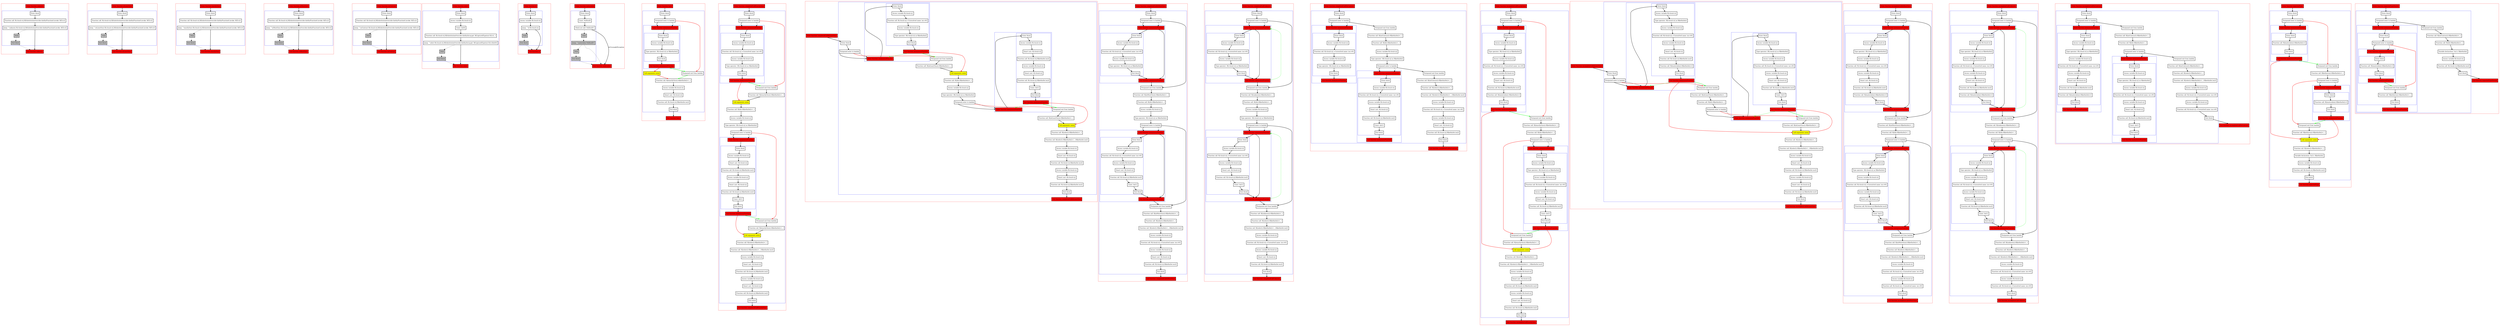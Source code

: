 digraph flowFromInplaceLambda_kt {
    graph [nodesep=3]
    node [shape=box penwidth=2]
    edge [penwidth=2]

    subgraph cluster_0 {
        color=red
        0 [label="Enter function unknown" style="filled" fillcolor=red];
        subgraph cluster_1 {
            color=blue
            1 [label="Enter block"];
            2 [label="Function call: R|<local>/x|.R|SubstitutionOverride<kotlin/Function0.invoke: R|T|>|()"];
            3 [label="Jump: ^unknown R|<local>/x|.R|SubstitutionOverride<kotlin/Function0.invoke: R|T|>|()"];
            4 [label="Stub" style="filled" fillcolor=gray];
            5 [label="Exit block" style="filled" fillcolor=gray];
        }
        6 [label="Exit function unknown" style="filled" fillcolor=red];
    }
    0 -> {1};
    1 -> {2};
    2 -> {3};
    3 -> {6};
    3 -> {4} [style=dotted];
    4 -> {5} [style=dotted];
    5 -> {6} [style=dotted];

    subgraph cluster_2 {
        color=red
        7 [label="Enter function atLeastOnce" style="filled" fillcolor=red];
        subgraph cluster_3 {
            color=blue
            8 [label="Enter block"];
            9 [label="Function call: R|<local>/x|.R|SubstitutionOverride<kotlin/Function0.invoke: R|T|>|()"];
            10 [label="Jump: ^atLeastOnce R|<local>/x|.R|SubstitutionOverride<kotlin/Function0.invoke: R|T|>|()"];
            11 [label="Stub" style="filled" fillcolor=gray];
            12 [label="Exit block" style="filled" fillcolor=gray];
        }
        13 [label="Exit function atLeastOnce" style="filled" fillcolor=red];
    }
    7 -> {8};
    8 -> {9};
    9 -> {10};
    10 -> {13};
    10 -> {11} [style=dotted];
    11 -> {12} [style=dotted];
    12 -> {13} [style=dotted];

    subgraph cluster_4 {
        color=red
        14 [label="Enter function exactlyOnce" style="filled" fillcolor=red];
        subgraph cluster_5 {
            color=blue
            15 [label="Enter block"];
            16 [label="Function call: R|<local>/x|.R|SubstitutionOverride<kotlin/Function0.invoke: R|T|>|()"];
            17 [label="Jump: ^exactlyOnce R|<local>/x|.R|SubstitutionOverride<kotlin/Function0.invoke: R|T|>|()"];
            18 [label="Stub" style="filled" fillcolor=gray];
            19 [label="Exit block" style="filled" fillcolor=gray];
        }
        20 [label="Exit function exactlyOnce" style="filled" fillcolor=red];
    }
    14 -> {15};
    15 -> {16};
    16 -> {17};
    17 -> {20};
    17 -> {18} [style=dotted];
    18 -> {19} [style=dotted];
    19 -> {20} [style=dotted];

    subgraph cluster_6 {
        color=red
        21 [label="Enter function atMostOnce" style="filled" fillcolor=red];
        subgraph cluster_7 {
            color=blue
            22 [label="Enter block"];
            23 [label="Function call: R|<local>/x|.R|SubstitutionOverride<kotlin/Function0.invoke: R|T|>|()"];
            24 [label="Jump: ^atMostOnce R|<local>/x|.R|SubstitutionOverride<kotlin/Function0.invoke: R|T|>|()"];
            25 [label="Stub" style="filled" fillcolor=gray];
            26 [label="Exit block" style="filled" fillcolor=gray];
        }
        27 [label="Exit function atMostOnce" style="filled" fillcolor=red];
    }
    21 -> {22};
    22 -> {23};
    23 -> {24};
    24 -> {27};
    24 -> {25} [style=dotted];
    25 -> {26} [style=dotted];
    26 -> {27} [style=dotted];

    subgraph cluster_8 {
        color=red
        28 [label="Enter function noContract" style="filled" fillcolor=red];
        subgraph cluster_9 {
            color=blue
            29 [label="Enter block"];
            30 [label="Function call: R|<local>/x|.R|SubstitutionOverride<kotlin/Function0.invoke: R|T|>|()"];
            31 [label="Jump: ^noContract R|<local>/x|.R|SubstitutionOverride<kotlin/Function0.invoke: R|T|>|()"];
            32 [label="Stub" style="filled" fillcolor=gray];
            33 [label="Exit block" style="filled" fillcolor=gray];
        }
        34 [label="Exit function noContract" style="filled" fillcolor=red];
    }
    28 -> {29};
    29 -> {30};
    30 -> {31};
    31 -> {34};
    31 -> {32} [style=dotted];
    32 -> {33} [style=dotted];
    33 -> {34} [style=dotted];

    subgraph cluster_10 {
        color=red
        35 [label="Enter function select" style="filled" fillcolor=red];
        subgraph cluster_11 {
            color=blue
            36 [label="Enter block"];
            37 [label="Access variable R|<local>/x|"];
            38 [label="Const: Int(0)"];
            39 [label="Function call: R|<local>/x|.R|SubstitutionOverride<kotlin/Array.get: R|CapturedType(out K)|>|(...)"];
            40 [label="Jump: ^select R|<local>/x|.R|SubstitutionOverride<kotlin/Array.get: R|CapturedType(out K)|>|(Int(0))"];
            41 [label="Stub" style="filled" fillcolor=gray];
            42 [label="Exit block" style="filled" fillcolor=gray];
        }
        43 [label="Exit function select" style="filled" fillcolor=red];
    }
    35 -> {36};
    36 -> {37};
    37 -> {38};
    38 -> {39};
    39 -> {40};
    40 -> {43};
    40 -> {41} [style=dotted];
    41 -> {42} [style=dotted];
    42 -> {43} [style=dotted];

    subgraph cluster_12 {
        color=red
        44 [label="Enter function id" style="filled" fillcolor=red];
        subgraph cluster_13 {
            color=blue
            45 [label="Enter block"];
            46 [label="Access variable R|<local>/x|"];
            47 [label="Jump: ^id R|<local>/x|"];
            48 [label="Stub" style="filled" fillcolor=gray];
            49 [label="Exit block" style="filled" fillcolor=gray];
        }
        50 [label="Exit function id" style="filled" fillcolor=red];
    }
    44 -> {45};
    45 -> {46};
    46 -> {47};
    47 -> {50};
    47 -> {48} [style=dotted];
    48 -> {49} [style=dotted];
    49 -> {50} [style=dotted];

    subgraph cluster_14 {
        color=red
        51 [label="Enter function materialize" style="filled" fillcolor=red];
        subgraph cluster_15 {
            color=blue
            52 [label="Enter block"];
            53 [label="Const: Null(null)"];
            54 [label="Check not null: Null(null)!!"];
            55 [label="Stub" style="filled" fillcolor=gray];
            56 [label="Jump: ^materialize Null(null)!!" style="filled" fillcolor=gray];
            57 [label="Stub" style="filled" fillcolor=gray];
            58 [label="Exit block" style="filled" fillcolor=gray];
        }
        59 [label="Exit function materialize" style="filled" fillcolor=red];
    }
    51 -> {52};
    52 -> {53};
    53 -> {54};
    54 -> {59}    [label=onUncaughtException];
    54 -> {55} [style=dotted];
    55 -> {56} [style=dotted];
    56 -> {59 57} [style=dotted];
    57 -> {58} [style=dotted];
    58 -> {59} [style=dotted];

    subgraph cluster_16 {
        color=red
        60 [label="Enter function basic" style="filled" fillcolor=red];
        subgraph cluster_17 {
            color=blue
            61 [label="Enter block"];
            62 [label="Postponed enter to lambda"];
            subgraph cluster_18 {
                color=blue
                71 [label="Enter function anonymousFunction" style="filled" fillcolor=red];
                subgraph cluster_19 {
                    color=blue
                    72 [label="Enter block"];
                    73 [label="Access variable R|<local>/x|"];
                    74 [label="Type operator: (R|<local>/x| as R|kotlin/Int|)"];
                    75 [label="Exit block"];
                }
                76 [label="Exit function anonymousFunction" style="filled" fillcolor=red];
            }
            63 [label="Call arguments union" style="filled" fillcolor=yellow];
            64 [label="Postponed exit from lambda"];
            65 [label="Function call: R|/exactlyOnce|<R|kotlin/Int|>(...)"];
            66 [label="Access variable R|<local>/x|"];
            67 [label="Smart cast: R|<local>/x|"];
            68 [label="Function call: R|<local>/x|.R|kotlin/Int.inc|()"];
            69 [label="Exit block"];
        }
        70 [label="Exit function basic" style="filled" fillcolor=red];
    }
    60 -> {61};
    61 -> {62};
    62 -> {71};
    62 -> {64} [color=red];
    62 -> {71} [style=dashed];
    63 -> {65} [color=red];
    64 -> {65} [color=green];
    65 -> {66};
    66 -> {67};
    67 -> {68};
    68 -> {69};
    69 -> {70};
    71 -> {72};
    72 -> {73};
    73 -> {74};
    74 -> {75};
    75 -> {76};
    76 -> {63} [color=red];
    76 -> {64} [color=green];

    subgraph cluster_20 {
        color=red
        77 [label="Enter function completedCallExactlyOnce" style="filled" fillcolor=red];
        subgraph cluster_21 {
            color=blue
            78 [label="Enter block"];
            79 [label="Postponed enter to lambda"];
            subgraph cluster_22 {
                color=blue
                100 [label="Enter function anonymousFunction" style="filled" fillcolor=red];
                subgraph cluster_23 {
                    color=blue
                    101 [label="Enter block"];
                    102 [label="Access variable R|<local>/y|"];
                    103 [label="Function call: R|<local>/y|.<Unresolved name: inc>#()"];
                    104 [label="Access variable R|<local>/x|"];
                    105 [label="Type operator: (R|<local>/x| as R|kotlin/Int|)"];
                    106 [label="Exit block"];
                }
                107 [label="Exit function anonymousFunction" style="filled" fillcolor=red];
            }
            80 [label="Postponed exit from lambda"];
            81 [label="Function call: R|/exactlyOnce|<R|kotlin/Int|>(...)"];
            82 [label="Call arguments union" style="filled" fillcolor=yellow];
            83 [label="Function call: R|/id|<R|kotlin/Int|>(...)"];
            84 [label="Access variable R|<local>/y|"];
            85 [label="Type operator: (R|<local>/y| as R|kotlin/Int|)"];
            86 [label="Postponed enter to lambda"];
            subgraph cluster_24 {
                color=blue
                108 [label="Enter function anonymousFunction" style="filled" fillcolor=red];
                subgraph cluster_25 {
                    color=blue
                    109 [label="Enter block"];
                    110 [label="Access variable R|<local>/x|"];
                    111 [label="Smart cast: R|<local>/x|"];
                    112 [label="Function call: R|<local>/x|.R|kotlin/Int.inc|()"];
                    113 [label="Access variable R|<local>/y|"];
                    114 [label="Smart cast: R|<local>/y|"];
                    115 [label="Function call: R|<local>/y|.R|kotlin/Int.inc|()"];
                    116 [label="Const: Int(1)"];
                    117 [label="Exit block"];
                }
                118 [label="Exit function anonymousFunction" style="filled" fillcolor=red];
            }
            87 [label="Postponed exit from lambda"];
            88 [label="Function call: R|/exactlyOnce|<R|kotlin/Int|>(...)"];
            89 [label="Call arguments union" style="filled" fillcolor=yellow];
            90 [label="Function call: R|/select|<R|kotlin/Int|>(...)"];
            91 [label="Function call: R|/select|<R|kotlin/Int|>(...).R|kotlin/Int.inc|()"];
            92 [label="Access variable R|<local>/x|"];
            93 [label="Smart cast: R|<local>/x|"];
            94 [label="Function call: R|<local>/x|.R|kotlin/Int.inc|()"];
            95 [label="Access variable R|<local>/y|"];
            96 [label="Smart cast: R|<local>/y|"];
            97 [label="Function call: R|<local>/y|.R|kotlin/Int.inc|()"];
            98 [label="Exit block"];
        }
        99 [label="Exit function completedCallExactlyOnce" style="filled" fillcolor=red];
    }
    77 -> {78};
    78 -> {79};
    79 -> {100};
    79 -> {80} [color=red];
    79 -> {100} [style=dashed];
    80 -> {81};
    81 -> {82};
    82 -> {83};
    83 -> {84};
    84 -> {85};
    85 -> {86};
    86 -> {108};
    86 -> {87} [color=red];
    86 -> {108} [style=dashed];
    87 -> {88};
    88 -> {89};
    89 -> {90};
    90 -> {91};
    91 -> {92};
    92 -> {93};
    93 -> {94};
    94 -> {95};
    95 -> {96};
    96 -> {97};
    97 -> {98};
    98 -> {99};
    100 -> {101};
    101 -> {102};
    102 -> {103};
    103 -> {104};
    104 -> {105};
    105 -> {106};
    106 -> {107};
    107 -> {82} [color=red];
    107 -> {80} [color=green];
    108 -> {109};
    109 -> {110};
    110 -> {111};
    111 -> {112};
    112 -> {113};
    113 -> {114};
    114 -> {115};
    115 -> {116};
    116 -> {117};
    117 -> {118};
    118 -> {89} [color=red];
    118 -> {87} [color=green];

    subgraph cluster_26 {
        color=red
        119 [label="Enter function completedCallAtLeastOnce" style="filled" fillcolor=red];
        subgraph cluster_27 {
            color=blue
            120 [label="Enter block"];
            121 [label="Postponed enter to lambda"];
            subgraph cluster_28 {
                color=blue
                142 [label="Enter function anonymousFunction" style="filled" fillcolor=red];
                subgraph cluster_29 {
                    color=blue
                    143 [label="Enter block"];
                    144 [label="Access variable R|<local>/y|"];
                    145 [label="Function call: R|<local>/y|.<Unresolved name: inc>#()"];
                    146 [label="Access variable R|<local>/x|"];
                    147 [label="Type operator: (R|<local>/x| as R|kotlin/Int|)"];
                    148 [label="Exit block"];
                }
                149 [label="Exit function anonymousFunction" style="filled" fillcolor=red];
            }
            122 [label="Postponed exit from lambda"];
            123 [label="Function call: R|/atLeastOnce|<R|kotlin/Int|>(...)"];
            124 [label="Call arguments union" style="filled" fillcolor=yellow];
            125 [label="Function call: R|/id|<R|kotlin/Int|>(...)"];
            126 [label="Access variable R|<local>/y|"];
            127 [label="Type operator: (R|<local>/y| as R|kotlin/Int|)"];
            128 [label="Postponed enter to lambda"];
            subgraph cluster_30 {
                color=blue
                150 [label="Enter function anonymousFunction" style="filled" fillcolor=red];
                subgraph cluster_31 {
                    color=blue
                    151 [label="Enter block"];
                    152 [label="Access variable R|<local>/x|"];
                    153 [label="Smart cast: R|<local>/x|"];
                    154 [label="Function call: R|<local>/x|.R|kotlin/Int.inc|()"];
                    155 [label="Access variable R|<local>/y|"];
                    156 [label="Smart cast: R|<local>/y|"];
                    157 [label="Function call: R|<local>/y|.R|kotlin/Int.inc|()"];
                    158 [label="Const: Int(1)"];
                    159 [label="Exit block"];
                }
                160 [label="Exit function anonymousFunction" style="filled" fillcolor=red];
            }
            129 [label="Postponed exit from lambda"];
            130 [label="Function call: R|/atLeastOnce|<R|kotlin/Int|>(...)"];
            131 [label="Call arguments union" style="filled" fillcolor=yellow];
            132 [label="Function call: R|/select|<R|kotlin/Int|>(...)"];
            133 [label="Function call: R|/select|<R|kotlin/Int|>(...).R|kotlin/Int.inc|()"];
            134 [label="Access variable R|<local>/x|"];
            135 [label="Smart cast: R|<local>/x|"];
            136 [label="Function call: R|<local>/x|.R|kotlin/Int.inc|()"];
            137 [label="Access variable R|<local>/y|"];
            138 [label="Smart cast: R|<local>/y|"];
            139 [label="Function call: R|<local>/y|.R|kotlin/Int.inc|()"];
            140 [label="Exit block"];
        }
        141 [label="Exit function completedCallAtLeastOnce" style="filled" fillcolor=red];
    }
    119 -> {120};
    120 -> {121};
    121 -> {142};
    121 -> {122} [color=red];
    121 -> {142} [style=dashed];
    122 -> {123};
    123 -> {124};
    124 -> {125};
    125 -> {126};
    126 -> {127};
    127 -> {128};
    128 -> {150};
    128 -> {129} [color=red];
    128 -> {150} [style=dashed];
    129 -> {130};
    130 -> {131};
    131 -> {132};
    132 -> {133};
    133 -> {134};
    134 -> {135};
    135 -> {136};
    136 -> {137};
    137 -> {138};
    138 -> {139};
    139 -> {140};
    140 -> {141};
    142 -> {143};
    143 -> {144};
    144 -> {145};
    145 -> {146};
    146 -> {147};
    147 -> {148};
    148 -> {149};
    149 -> {124} [color=red];
    149 -> {122} [color=green];
    149 -> {142} [color=green style=dashed];
    150 -> {151};
    151 -> {152};
    152 -> {153};
    153 -> {154};
    154 -> {155};
    155 -> {156};
    156 -> {157};
    157 -> {158};
    158 -> {159};
    159 -> {160};
    160 -> {131} [color=red];
    160 -> {129} [color=green];
    160 -> {150} [color=green style=dashed];

    subgraph cluster_32 {
        color=red
        161 [label="Enter function completedCallAtMostOnce" style="filled" fillcolor=red];
        subgraph cluster_33 {
            color=blue
            162 [label="Enter block"];
            163 [label="Postponed enter to lambda"];
            subgraph cluster_34 {
                color=blue
                181 [label="Enter function anonymousFunction" style="filled" fillcolor=red];
                subgraph cluster_35 {
                    color=blue
                    182 [label="Enter block"];
                    183 [label="Access variable R|<local>/y|"];
                    184 [label="Function call: R|<local>/y|.<Unresolved name: inc>#()"];
                    185 [label="Access variable R|<local>/x|"];
                    186 [label="Type operator: (R|<local>/x| as R|kotlin/Int|)"];
                    187 [label="Exit block"];
                }
                188 [label="Exit function anonymousFunction" style="filled" fillcolor=red];
            }
            164 [label="Postponed exit from lambda"];
            165 [label="Function call: R|/atMostOnce|<R|kotlin/Int|>(...)"];
            166 [label="Function call: R|/id|<R|kotlin/Int|>(...)"];
            167 [label="Access variable R|<local>/y|"];
            168 [label="Type operator: (R|<local>/y| as R|kotlin/Int|)"];
            169 [label="Postponed enter to lambda"];
            subgraph cluster_36 {
                color=blue
                189 [label="Enter function anonymousFunction" style="filled" fillcolor=red];
                subgraph cluster_37 {
                    color=blue
                    190 [label="Enter block"];
                    191 [label="Access variable R|<local>/x|"];
                    192 [label="Function call: R|<local>/x|.<Unresolved name: inc>#()"];
                    193 [label="Access variable R|<local>/y|"];
                    194 [label="Smart cast: R|<local>/y|"];
                    195 [label="Function call: R|<local>/y|.R|kotlin/Int.inc|()"];
                    196 [label="Const: Int(1)"];
                    197 [label="Exit block"];
                }
                198 [label="Exit function anonymousFunction" style="filled" fillcolor=red];
            }
            170 [label="Postponed exit from lambda"];
            171 [label="Function call: R|/atMostOnce|<R|kotlin/Int|>(...)"];
            172 [label="Function call: R|/select|<R|kotlin/Int|>(...)"];
            173 [label="Function call: R|/select|<R|kotlin/Int|>(...).R|kotlin/Int.inc|()"];
            174 [label="Access variable R|<local>/x|"];
            175 [label="Function call: R|<local>/x|.<Unresolved name: inc>#()"];
            176 [label="Access variable R|<local>/y|"];
            177 [label="Smart cast: R|<local>/y|"];
            178 [label="Function call: R|<local>/y|.R|kotlin/Int.inc|()"];
            179 [label="Exit block"];
        }
        180 [label="Exit function completedCallAtMostOnce" style="filled" fillcolor=red];
    }
    161 -> {162};
    162 -> {163};
    163 -> {164 181};
    163 -> {181} [style=dashed];
    164 -> {165};
    165 -> {166};
    166 -> {167};
    167 -> {168};
    168 -> {169};
    169 -> {170 189};
    169 -> {189} [style=dashed];
    170 -> {171};
    171 -> {172};
    172 -> {173};
    173 -> {174};
    174 -> {175};
    175 -> {176};
    176 -> {177};
    177 -> {178};
    178 -> {179};
    179 -> {180};
    181 -> {188 182};
    182 -> {183};
    183 -> {184};
    184 -> {185};
    185 -> {186};
    186 -> {187};
    187 -> {188};
    188 -> {164};
    189 -> {198 190};
    190 -> {191};
    191 -> {192};
    192 -> {193};
    193 -> {194};
    194 -> {195};
    195 -> {196};
    196 -> {197};
    197 -> {198};
    198 -> {170};

    subgraph cluster_38 {
        color=red
        199 [label="Enter function completedCallUnknown" style="filled" fillcolor=red];
        subgraph cluster_39 {
            color=blue
            200 [label="Enter block"];
            201 [label="Postponed enter to lambda"];
            subgraph cluster_40 {
                color=blue
                219 [label="Enter function anonymousFunction" style="filled" fillcolor=red];
                subgraph cluster_41 {
                    color=blue
                    220 [label="Enter block"];
                    221 [label="Access variable R|<local>/y|"];
                    222 [label="Function call: R|<local>/y|.<Unresolved name: inc>#()"];
                    223 [label="Access variable R|<local>/x|"];
                    224 [label="Type operator: (R|<local>/x| as R|kotlin/Int|)"];
                    225 [label="Exit block"];
                }
                226 [label="Exit function anonymousFunction" style="filled" fillcolor=red];
            }
            202 [label="Postponed exit from lambda"];
            203 [label="Function call: R|/unknown|<R|kotlin/Int|>(...)"];
            204 [label="Function call: R|/id|<R|kotlin/Int|>(...)"];
            205 [label="Access variable R|<local>/y|"];
            206 [label="Type operator: (R|<local>/y| as R|kotlin/Int|)"];
            207 [label="Postponed enter to lambda"];
            subgraph cluster_42 {
                color=blue
                227 [label="Enter function anonymousFunction" style="filled" fillcolor=red];
                subgraph cluster_43 {
                    color=blue
                    228 [label="Enter block"];
                    229 [label="Access variable R|<local>/x|"];
                    230 [label="Function call: R|<local>/x|.<Unresolved name: inc>#()"];
                    231 [label="Access variable R|<local>/y|"];
                    232 [label="Smart cast: R|<local>/y|"];
                    233 [label="Function call: R|<local>/y|.R|kotlin/Int.inc|()"];
                    234 [label="Const: Int(1)"];
                    235 [label="Exit block"];
                }
                236 [label="Exit function anonymousFunction" style="filled" fillcolor=red];
            }
            208 [label="Postponed exit from lambda"];
            209 [label="Function call: R|/unknown|<R|kotlin/Int|>(...)"];
            210 [label="Function call: R|/select|<R|kotlin/Int|>(...)"];
            211 [label="Function call: R|/select|<R|kotlin/Int|>(...).R|kotlin/Int.inc|()"];
            212 [label="Access variable R|<local>/x|"];
            213 [label="Function call: R|<local>/x|.<Unresolved name: inc>#()"];
            214 [label="Access variable R|<local>/y|"];
            215 [label="Smart cast: R|<local>/y|"];
            216 [label="Function call: R|<local>/y|.R|kotlin/Int.inc|()"];
            217 [label="Exit block"];
        }
        218 [label="Exit function completedCallUnknown" style="filled" fillcolor=red];
    }
    199 -> {200};
    200 -> {201};
    201 -> {202 219};
    201 -> {219} [style=dashed];
    202 -> {203};
    203 -> {204};
    204 -> {205};
    205 -> {206};
    206 -> {207};
    207 -> {208 227};
    207 -> {227} [style=dashed];
    208 -> {209};
    209 -> {210};
    210 -> {211};
    211 -> {212};
    212 -> {213};
    213 -> {214};
    214 -> {215};
    215 -> {216};
    216 -> {217};
    217 -> {218};
    219 -> {226 220};
    220 -> {221};
    221 -> {222};
    222 -> {223};
    223 -> {224};
    224 -> {225};
    225 -> {226};
    226 -> {202};
    226 -> {219} [color=green style=dashed];
    227 -> {236 228};
    228 -> {229};
    229 -> {230};
    230 -> {231};
    231 -> {232};
    232 -> {233};
    233 -> {234};
    234 -> {235};
    235 -> {236};
    236 -> {208};
    236 -> {227} [color=green style=dashed];

    subgraph cluster_44 {
        color=red
        237 [label="Enter function completedCallNoContract" style="filled" fillcolor=red];
        subgraph cluster_45 {
            color=blue
            238 [label="Enter block"];
            239 [label="Postponed enter to lambda"];
            subgraph cluster_46 {
                color=blue
                257 [label="Enter function anonymousFunction" style="filled" fillcolor=red];
                subgraph cluster_47 {
                    color=blue
                    258 [label="Enter block"];
                    259 [label="Access variable R|<local>/y|"];
                    260 [label="Function call: R|<local>/y|.<Unresolved name: inc>#()"];
                    261 [label="Access variable R|<local>/x|"];
                    262 [label="Type operator: (R|<local>/x| as R|kotlin/Int|)"];
                    263 [label="Exit block"];
                }
                264 [label="Exit function anonymousFunction" style="filled" fillcolor=red];
            }
            240 [label="Postponed exit from lambda"];
            241 [label="Function call: R|/noContract|<R|kotlin/Int|>(...)"];
            242 [label="Function call: R|/id|<R|kotlin/Int|>(...)"];
            243 [label="Access variable R|<local>/y|"];
            244 [label="Type operator: (R|<local>/y| as R|kotlin/Int|)"];
            245 [label="Postponed enter to lambda"];
            subgraph cluster_48 {
                color=blue
                265 [label="Enter function anonymousFunction" style="filled" fillcolor=red];
                subgraph cluster_49 {
                    color=blue
                    266 [label="Enter block"];
                    267 [label="Access variable R|<local>/x|"];
                    268 [label="Function call: R|<local>/x|.<Unresolved name: inc>#()"];
                    269 [label="Access variable R|<local>/y|"];
                    270 [label="Smart cast: R|<local>/y|"];
                    271 [label="Function call: R|<local>/y|.R|kotlin/Int.inc|()"];
                    272 [label="Const: Int(1)"];
                    273 [label="Exit block"];
                }
                274 [label="Exit function anonymousFunction" style="filled" fillcolor=red];
            }
            246 [label="Postponed exit from lambda"];
            247 [label="Function call: R|/noContract|<R|kotlin/Int|>(...)"];
            248 [label="Function call: R|/select|<R|kotlin/Int|>(...)"];
            249 [label="Function call: R|/select|<R|kotlin/Int|>(...).R|kotlin/Int.inc|()"];
            250 [label="Access variable R|<local>/x|"];
            251 [label="Function call: R|<local>/x|.<Unresolved name: inc>#()"];
            252 [label="Access variable R|<local>/y|"];
            253 [label="Smart cast: R|<local>/y|"];
            254 [label="Function call: R|<local>/y|.R|kotlin/Int.inc|()"];
            255 [label="Exit block"];
        }
        256 [label="Exit function completedCallNoContract" style="filled" fillcolor=red];
    }
    237 -> {238};
    238 -> {239};
    239 -> {240 257};
    239 -> {257} [style=dashed];
    240 -> {241};
    241 -> {242};
    242 -> {243};
    243 -> {244};
    244 -> {245};
    245 -> {246 265};
    245 -> {265} [style=dashed];
    246 -> {247};
    247 -> {248};
    248 -> {249};
    249 -> {250};
    250 -> {251};
    251 -> {252};
    252 -> {253};
    253 -> {254};
    254 -> {255};
    255 -> {256};
    257 -> {258};
    258 -> {259};
    259 -> {260};
    260 -> {261};
    261 -> {262};
    262 -> {263};
    263 -> {264};
    265 -> {266};
    266 -> {267};
    267 -> {268};
    268 -> {269};
    269 -> {270};
    270 -> {271};
    271 -> {272};
    272 -> {273};
    273 -> {274};

    subgraph cluster_50 {
        color=red
        275 [label="Enter function incompleteCallExactlyOnce" style="filled" fillcolor=red];
        subgraph cluster_51 {
            color=blue
            276 [label="Enter block"];
            277 [label="Postponed enter to lambda"];
            subgraph cluster_52 {
                color=blue
                295 [label="Enter function anonymousFunction" style="filled" fillcolor=red];
                subgraph cluster_53 {
                    color=blue
                    296 [label="Enter block"];
                    297 [label="Access variable R|<local>/x|"];
                    298 [label="Type operator: (R|<local>/x| as R|kotlin/Int|)"];
                    299 [label="Access variable R|<local>/y|"];
                    300 [label="Function call: R|<local>/y|.<Unresolved name: inc>#()"];
                    301 [label="Access variable R|<local>/x|"];
                    302 [label="Smart cast: R|<local>/x|"];
                    303 [label="Function call: R|<local>/x|.R|kotlin/Int.inc|()"];
                    304 [label="Function call: R|/materialize|<R|kotlin/Int|>()"];
                    305 [label="Exit block"];
                }
                306 [label="Exit function anonymousFunction" style="filled" fillcolor=red];
            }
            278 [label="Postponed exit from lambda"];
            279 [label="Function call: R|/exactlyOnce|<R|kotlin/Int|>(...)"];
            280 [label="Function call: R|/id|<R|kotlin/Int|>(...)"];
            281 [label="Postponed enter to lambda"];
            subgraph cluster_54 {
                color=blue
                307 [label="Enter function anonymousFunction" style="filled" fillcolor=red];
                subgraph cluster_55 {
                    color=blue
                    308 [label="Enter block"];
                    309 [label="Access variable R|<local>/y|"];
                    310 [label="Type operator: (R|<local>/y| as R|kotlin/Int|)"];
                    311 [label="Access variable R|<local>/x|"];
                    312 [label="Function call: R|<local>/x|.<Unresolved name: inc>#()"];
                    313 [label="Access variable R|<local>/y|"];
                    314 [label="Smart cast: R|<local>/y|"];
                    315 [label="Function call: R|<local>/y|.R|kotlin/Int.inc|()"];
                    316 [label="Const: Int(1)"];
                    317 [label="Exit block"];
                }
                318 [label="Exit function anonymousFunction" style="filled" fillcolor=red];
            }
            282 [label="Postponed exit from lambda"];
            283 [label="Function call: R|/exactlyOnce|<R|kotlin/Int|>(...)"];
            284 [label="Call arguments union" style="filled" fillcolor=yellow];
            285 [label="Function call: R|/select|<R|kotlin/Int|>(...)"];
            286 [label="Function call: R|/select|<R|kotlin/Int|>(...).R|kotlin/Int.inc|()"];
            287 [label="Access variable R|<local>/x|"];
            288 [label="Smart cast: R|<local>/x|"];
            289 [label="Function call: R|<local>/x|.R|kotlin/Int.inc|()"];
            290 [label="Access variable R|<local>/y|"];
            291 [label="Smart cast: R|<local>/y|"];
            292 [label="Function call: R|<local>/y|.R|kotlin/Int.inc|()"];
            293 [label="Exit block"];
        }
        294 [label="Exit function incompleteCallExactlyOnce" style="filled" fillcolor=red];
    }
    275 -> {276};
    276 -> {277};
    277 -> {295};
    277 -> {278} [color=red];
    277 -> {295} [style=dashed];
    278 -> {279};
    279 -> {280};
    280 -> {281};
    281 -> {307};
    281 -> {282} [color=red];
    281 -> {307} [style=dashed];
    282 -> {283};
    283 -> {284};
    284 -> {285};
    285 -> {286};
    286 -> {287};
    287 -> {288};
    288 -> {289};
    289 -> {290};
    290 -> {291};
    291 -> {292};
    292 -> {293};
    293 -> {294};
    295 -> {296};
    296 -> {297};
    297 -> {298};
    298 -> {299};
    299 -> {300};
    300 -> {301};
    301 -> {302};
    302 -> {303};
    303 -> {304};
    304 -> {305};
    305 -> {306};
    306 -> {284} [color=red];
    306 -> {278} [color=green];
    307 -> {308};
    308 -> {309};
    309 -> {310};
    310 -> {311};
    311 -> {312};
    312 -> {313};
    313 -> {314};
    314 -> {315};
    315 -> {316};
    316 -> {317};
    317 -> {318};
    318 -> {284} [color=red];
    318 -> {282} [color=green];

    subgraph cluster_56 {
        color=red
        319 [label="Enter function incompleteCallAtLeastOnce" style="filled" fillcolor=red];
        subgraph cluster_57 {
            color=blue
            320 [label="Enter block"];
            321 [label="Postponed enter to lambda"];
            subgraph cluster_58 {
                color=blue
                339 [label="Enter function anonymousFunction" style="filled" fillcolor=red];
                subgraph cluster_59 {
                    color=blue
                    340 [label="Enter block"];
                    341 [label="Access variable R|<local>/x|"];
                    342 [label="Type operator: (R|<local>/x| as R|kotlin/Int|)"];
                    343 [label="Access variable R|<local>/y|"];
                    344 [label="Function call: R|<local>/y|.<Unresolved name: inc>#()"];
                    345 [label="Access variable R|<local>/x|"];
                    346 [label="Smart cast: R|<local>/x|"];
                    347 [label="Function call: R|<local>/x|.R|kotlin/Int.inc|()"];
                    348 [label="Function call: R|/materialize|<R|kotlin/Int|>()"];
                    349 [label="Exit block"];
                }
                350 [label="Exit function anonymousFunction" style="filled" fillcolor=red];
            }
            322 [label="Postponed exit from lambda"];
            323 [label="Function call: R|/atLeastOnce|<R|kotlin/Int|>(...)"];
            324 [label="Function call: R|/id|<R|kotlin/Int|>(...)"];
            325 [label="Postponed enter to lambda"];
            subgraph cluster_60 {
                color=blue
                351 [label="Enter function anonymousFunction" style="filled" fillcolor=red];
                subgraph cluster_61 {
                    color=blue
                    352 [label="Enter block"];
                    353 [label="Access variable R|<local>/y|"];
                    354 [label="Type operator: (R|<local>/y| as R|kotlin/Int|)"];
                    355 [label="Access variable R|<local>/x|"];
                    356 [label="Function call: R|<local>/x|.<Unresolved name: inc>#()"];
                    357 [label="Access variable R|<local>/y|"];
                    358 [label="Smart cast: R|<local>/y|"];
                    359 [label="Function call: R|<local>/y|.R|kotlin/Int.inc|()"];
                    360 [label="Const: Int(1)"];
                    361 [label="Exit block"];
                }
                362 [label="Exit function anonymousFunction" style="filled" fillcolor=red];
            }
            326 [label="Postponed exit from lambda"];
            327 [label="Function call: R|/atLeastOnce|<R|kotlin/Int|>(...)"];
            328 [label="Call arguments union" style="filled" fillcolor=yellow];
            329 [label="Function call: R|/select|<R|kotlin/Int|>(...)"];
            330 [label="Function call: R|/select|<R|kotlin/Int|>(...).R|kotlin/Int.inc|()"];
            331 [label="Access variable R|<local>/x|"];
            332 [label="Smart cast: R|<local>/x|"];
            333 [label="Function call: R|<local>/x|.R|kotlin/Int.inc|()"];
            334 [label="Access variable R|<local>/y|"];
            335 [label="Smart cast: R|<local>/y|"];
            336 [label="Function call: R|<local>/y|.R|kotlin/Int.inc|()"];
            337 [label="Exit block"];
        }
        338 [label="Exit function incompleteCallAtLeastOnce" style="filled" fillcolor=red];
    }
    319 -> {320};
    320 -> {321};
    321 -> {339};
    321 -> {322} [color=red];
    321 -> {339} [style=dashed];
    322 -> {323};
    323 -> {324};
    324 -> {325};
    325 -> {351};
    325 -> {326} [color=red];
    325 -> {351} [style=dashed];
    326 -> {327};
    327 -> {328};
    328 -> {329};
    329 -> {330};
    330 -> {331};
    331 -> {332};
    332 -> {333};
    333 -> {334};
    334 -> {335};
    335 -> {336};
    336 -> {337};
    337 -> {338};
    339 -> {340};
    340 -> {341};
    341 -> {342};
    342 -> {343};
    343 -> {344};
    344 -> {345};
    345 -> {346};
    346 -> {347};
    347 -> {348};
    348 -> {349};
    349 -> {350};
    350 -> {328} [color=red];
    350 -> {322} [color=green];
    350 -> {339} [color=green style=dashed];
    351 -> {352};
    352 -> {353};
    353 -> {354};
    354 -> {355};
    355 -> {356};
    356 -> {357};
    357 -> {358};
    358 -> {359};
    359 -> {360};
    360 -> {361};
    361 -> {362};
    362 -> {328} [color=red];
    362 -> {326} [color=green];
    362 -> {351} [color=green style=dashed];

    subgraph cluster_62 {
        color=red
        363 [label="Enter function incompleteCallAtMostOnce" style="filled" fillcolor=red];
        subgraph cluster_63 {
            color=blue
            364 [label="Enter block"];
            365 [label="Postponed enter to lambda"];
            subgraph cluster_64 {
                color=blue
                380 [label="Enter function anonymousFunction" style="filled" fillcolor=red];
                subgraph cluster_65 {
                    color=blue
                    381 [label="Enter block"];
                    382 [label="Access variable R|<local>/x|"];
                    383 [label="Type operator: (R|<local>/x| as R|kotlin/Int|)"];
                    384 [label="Access variable R|<local>/y|"];
                    385 [label="Function call: R|<local>/y|.<Unresolved name: inc>#()"];
                    386 [label="Access variable R|<local>/x|"];
                    387 [label="Smart cast: R|<local>/x|"];
                    388 [label="Function call: R|<local>/x|.R|kotlin/Int.inc|()"];
                    389 [label="Function call: R|/materialize|<R|kotlin/Int|>()"];
                    390 [label="Exit block"];
                }
                391 [label="Exit function anonymousFunction" style="filled" fillcolor=red];
            }
            366 [label="Postponed exit from lambda"];
            367 [label="Function call: R|/atMostOnce|<R|kotlin/Int|>(...)"];
            368 [label="Function call: R|/id|<R|kotlin/Int|>(...)"];
            369 [label="Postponed enter to lambda"];
            subgraph cluster_66 {
                color=blue
                392 [label="Enter function anonymousFunction" style="filled" fillcolor=red];
                subgraph cluster_67 {
                    color=blue
                    393 [label="Enter block"];
                    394 [label="Access variable R|<local>/y|"];
                    395 [label="Type operator: (R|<local>/y| as R|kotlin/Int|)"];
                    396 [label="Access variable R|<local>/x|"];
                    397 [label="Function call: R|<local>/x|.<Unresolved name: inc>#()"];
                    398 [label="Access variable R|<local>/y|"];
                    399 [label="Smart cast: R|<local>/y|"];
                    400 [label="Function call: R|<local>/y|.R|kotlin/Int.inc|()"];
                    401 [label="Const: Int(1)"];
                    402 [label="Exit block"];
                }
                403 [label="Exit function anonymousFunction" style="filled" fillcolor=red];
            }
            370 [label="Postponed exit from lambda"];
            371 [label="Function call: R|/atMostOnce|<R|kotlin/Int|>(...)"];
            372 [label="Function call: R|/select|<R|kotlin/Int|>(...)"];
            373 [label="Function call: R|/select|<R|kotlin/Int|>(...).R|kotlin/Int.inc|()"];
            374 [label="Access variable R|<local>/x|"];
            375 [label="Function call: R|<local>/x|.<Unresolved name: inc>#()"];
            376 [label="Access variable R|<local>/y|"];
            377 [label="Function call: R|<local>/y|.<Unresolved name: inc>#()"];
            378 [label="Exit block"];
        }
        379 [label="Exit function incompleteCallAtMostOnce" style="filled" fillcolor=red];
    }
    363 -> {364};
    364 -> {365};
    365 -> {366 380};
    365 -> {380} [style=dashed];
    366 -> {367};
    367 -> {368};
    368 -> {369};
    369 -> {370 392};
    369 -> {392} [style=dashed];
    370 -> {371};
    371 -> {372};
    372 -> {373};
    373 -> {374};
    374 -> {375};
    375 -> {376};
    376 -> {377};
    377 -> {378};
    378 -> {379};
    380 -> {391 381};
    381 -> {382};
    382 -> {383};
    383 -> {384};
    384 -> {385};
    385 -> {386};
    386 -> {387};
    387 -> {388};
    388 -> {389};
    389 -> {390};
    390 -> {391};
    391 -> {366};
    392 -> {403 393};
    393 -> {394};
    394 -> {395};
    395 -> {396};
    396 -> {397};
    397 -> {398};
    398 -> {399};
    399 -> {400};
    400 -> {401};
    401 -> {402};
    402 -> {403};
    403 -> {370};

    subgraph cluster_68 {
        color=red
        404 [label="Enter function incompleteCallUnknown" style="filled" fillcolor=red];
        subgraph cluster_69 {
            color=blue
            405 [label="Enter block"];
            406 [label="Postponed enter to lambda"];
            subgraph cluster_70 {
                color=blue
                421 [label="Enter function anonymousFunction" style="filled" fillcolor=red];
                subgraph cluster_71 {
                    color=blue
                    422 [label="Enter block"];
                    423 [label="Access variable R|<local>/x|"];
                    424 [label="Type operator: (R|<local>/x| as R|kotlin/Int|)"];
                    425 [label="Access variable R|<local>/y|"];
                    426 [label="Function call: R|<local>/y|.<Unresolved name: inc>#()"];
                    427 [label="Access variable R|<local>/x|"];
                    428 [label="Smart cast: R|<local>/x|"];
                    429 [label="Function call: R|<local>/x|.R|kotlin/Int.inc|()"];
                    430 [label="Function call: R|/materialize|<R|kotlin/Int|>()"];
                    431 [label="Exit block"];
                }
                432 [label="Exit function anonymousFunction" style="filled" fillcolor=red];
            }
            407 [label="Postponed exit from lambda"];
            408 [label="Function call: R|/unknown|<R|kotlin/Int|>(...)"];
            409 [label="Function call: R|/id|<R|kotlin/Int|>(...)"];
            410 [label="Postponed enter to lambda"];
            subgraph cluster_72 {
                color=blue
                433 [label="Enter function anonymousFunction" style="filled" fillcolor=red];
                subgraph cluster_73 {
                    color=blue
                    434 [label="Enter block"];
                    435 [label="Access variable R|<local>/y|"];
                    436 [label="Type operator: (R|<local>/y| as R|kotlin/Int|)"];
                    437 [label="Access variable R|<local>/x|"];
                    438 [label="Function call: R|<local>/x|.<Unresolved name: inc>#()"];
                    439 [label="Access variable R|<local>/y|"];
                    440 [label="Smart cast: R|<local>/y|"];
                    441 [label="Function call: R|<local>/y|.R|kotlin/Int.inc|()"];
                    442 [label="Const: Int(1)"];
                    443 [label="Exit block"];
                }
                444 [label="Exit function anonymousFunction" style="filled" fillcolor=red];
            }
            411 [label="Postponed exit from lambda"];
            412 [label="Function call: R|/unknown|<R|kotlin/Int|>(...)"];
            413 [label="Function call: R|/select|<R|kotlin/Int|>(...)"];
            414 [label="Function call: R|/select|<R|kotlin/Int|>(...).R|kotlin/Int.inc|()"];
            415 [label="Access variable R|<local>/x|"];
            416 [label="Function call: R|<local>/x|.<Unresolved name: inc>#()"];
            417 [label="Access variable R|<local>/y|"];
            418 [label="Function call: R|<local>/y|.<Unresolved name: inc>#()"];
            419 [label="Exit block"];
        }
        420 [label="Exit function incompleteCallUnknown" style="filled" fillcolor=red];
    }
    404 -> {405};
    405 -> {406};
    406 -> {407 421};
    406 -> {421} [style=dashed];
    407 -> {408};
    408 -> {409};
    409 -> {410};
    410 -> {411 433};
    410 -> {433} [style=dashed];
    411 -> {412};
    412 -> {413};
    413 -> {414};
    414 -> {415};
    415 -> {416};
    416 -> {417};
    417 -> {418};
    418 -> {419};
    419 -> {420};
    421 -> {432 422};
    422 -> {423};
    423 -> {424};
    424 -> {425};
    425 -> {426};
    426 -> {427};
    427 -> {428};
    428 -> {429};
    429 -> {430};
    430 -> {431};
    431 -> {432};
    432 -> {407};
    432 -> {421} [color=green style=dashed];
    433 -> {444 434};
    434 -> {435};
    435 -> {436};
    436 -> {437};
    437 -> {438};
    438 -> {439};
    439 -> {440};
    440 -> {441};
    441 -> {442};
    442 -> {443};
    443 -> {444};
    444 -> {411};
    444 -> {433} [color=green style=dashed];

    subgraph cluster_74 {
        color=red
        445 [label="Enter function incompleteCallNoContract" style="filled" fillcolor=red];
        subgraph cluster_75 {
            color=blue
            446 [label="Enter block"];
            447 [label="Postponed enter to lambda"];
            subgraph cluster_76 {
                color=blue
                462 [label="Enter function anonymousFunction" style="filled" fillcolor=red];
                subgraph cluster_77 {
                    color=blue
                    463 [label="Enter block"];
                    464 [label="Access variable R|<local>/x|"];
                    465 [label="Type operator: (R|<local>/x| as R|kotlin/Int|)"];
                    466 [label="Access variable R|<local>/y|"];
                    467 [label="Function call: R|<local>/y|.<Unresolved name: inc>#()"];
                    468 [label="Access variable R|<local>/x|"];
                    469 [label="Smart cast: R|<local>/x|"];
                    470 [label="Function call: R|<local>/x|.R|kotlin/Int.inc|()"];
                    471 [label="Function call: R|/materialize|<R|kotlin/Int|>()"];
                    472 [label="Exit block"];
                }
                473 [label="Exit function anonymousFunction" style="filled" fillcolor=red];
            }
            448 [label="Postponed exit from lambda"];
            449 [label="Function call: R|/noContract|<R|kotlin/Int|>(...)"];
            450 [label="Function call: R|/id|<R|kotlin/Int|>(...)"];
            451 [label="Postponed enter to lambda"];
            subgraph cluster_78 {
                color=blue
                474 [label="Enter function anonymousFunction" style="filled" fillcolor=red];
                subgraph cluster_79 {
                    color=blue
                    475 [label="Enter block"];
                    476 [label="Access variable R|<local>/y|"];
                    477 [label="Type operator: (R|<local>/y| as R|kotlin/Int|)"];
                    478 [label="Access variable R|<local>/x|"];
                    479 [label="Function call: R|<local>/x|.<Unresolved name: inc>#()"];
                    480 [label="Access variable R|<local>/y|"];
                    481 [label="Smart cast: R|<local>/y|"];
                    482 [label="Function call: R|<local>/y|.R|kotlin/Int.inc|()"];
                    483 [label="Const: Int(1)"];
                    484 [label="Exit block"];
                }
                485 [label="Exit function anonymousFunction" style="filled" fillcolor=red];
            }
            452 [label="Postponed exit from lambda"];
            453 [label="Function call: R|/noContract|<R|kotlin/Int|>(...)"];
            454 [label="Function call: R|/select|<R|kotlin/Int|>(...)"];
            455 [label="Function call: R|/select|<R|kotlin/Int|>(...).R|kotlin/Int.inc|()"];
            456 [label="Access variable R|<local>/x|"];
            457 [label="Function call: R|<local>/x|.<Unresolved name: inc>#()"];
            458 [label="Access variable R|<local>/y|"];
            459 [label="Function call: R|<local>/y|.<Unresolved name: inc>#()"];
            460 [label="Exit block"];
        }
        461 [label="Exit function incompleteCallNoContract" style="filled" fillcolor=red];
    }
    445 -> {446};
    446 -> {447};
    447 -> {448 462};
    447 -> {462} [style=dashed];
    448 -> {449};
    449 -> {450};
    450 -> {451};
    451 -> {452 474};
    451 -> {474} [style=dashed];
    452 -> {453};
    453 -> {454};
    454 -> {455};
    455 -> {456};
    456 -> {457};
    457 -> {458};
    458 -> {459};
    459 -> {460};
    460 -> {461};
    462 -> {463};
    463 -> {464};
    464 -> {465};
    465 -> {466};
    466 -> {467};
    467 -> {468};
    468 -> {469};
    469 -> {470};
    470 -> {471};
    471 -> {472};
    472 -> {473};
    474 -> {475};
    475 -> {476};
    476 -> {477};
    477 -> {478};
    478 -> {479};
    479 -> {480};
    480 -> {481};
    481 -> {482};
    482 -> {483};
    483 -> {484};
    484 -> {485};

    subgraph cluster_80 {
        color=red
        486 [label="Enter function expectedType" style="filled" fillcolor=red];
        subgraph cluster_81 {
            color=blue
            487 [label="Enter block"];
            488 [label="Postponed enter to lambda"];
            subgraph cluster_82 {
                color=blue
                501 [label="Enter function anonymousFunction" style="filled" fillcolor=red];
                subgraph cluster_83 {
                    color=blue
                    502 [label="Enter block"];
                    503 [label="Function call: R|/materialize|<R|kotlin/Int|>()"];
                    504 [label="Exit block"];
                }
                505 [label="Exit function anonymousFunction" style="filled" fillcolor=red];
            }
            489 [label="Postponed exit from lambda"];
            490 [label="Function call: R|kotlin/run|<R|kotlin/Int|>(...)"];
            491 [label="Postponed enter to lambda"];
            subgraph cluster_84 {
                color=blue
                506 [label="Enter function anonymousFunction" style="filled" fillcolor=red];
                subgraph cluster_85 {
                    color=blue
                    507 [label="Enter block"];
                    508 [label="Function call: R|/materialize|<R|kotlin/Int|>()"];
                    509 [label="Exit block"];
                }
                510 [label="Exit function anonymousFunction" style="filled" fillcolor=red];
            }
            492 [label="Postponed exit from lambda"];
            493 [label="Function call: R|kotlin/run|<R|kotlin/Int|>(...)"];
            494 [label="Call arguments union" style="filled" fillcolor=yellow];
            495 [label="Function call: R|/select|<R|kotlin/Int|>(...)"];
            496 [label="Variable declaration: lval x: R|kotlin/Int|"];
            497 [label="Access variable R|<local>/x|"];
            498 [label="Function call: R|<local>/x|.R|kotlin/Int.inc|()"];
            499 [label="Exit block"];
        }
        500 [label="Exit function expectedType" style="filled" fillcolor=red];
    }
    486 -> {487};
    487 -> {488};
    488 -> {501};
    488 -> {489} [color=red];
    488 -> {501} [style=dashed];
    489 -> {490};
    490 -> {491};
    491 -> {506};
    491 -> {492} [color=red];
    491 -> {506} [style=dashed];
    492 -> {493};
    493 -> {494};
    494 -> {495};
    495 -> {496};
    496 -> {497};
    497 -> {498};
    498 -> {499};
    499 -> {500};
    501 -> {502};
    502 -> {503};
    503 -> {504};
    504 -> {505};
    505 -> {494} [color=red];
    505 -> {489} [color=green];
    506 -> {507};
    507 -> {508};
    508 -> {509};
    509 -> {510};
    510 -> {494} [color=red];
    510 -> {492} [color=green];

    subgraph cluster_86 {
        color=red
        511 [label="Enter function expectedTypeNested" style="filled" fillcolor=red];
        subgraph cluster_87 {
            color=blue
            512 [label="Enter block"];
            513 [label="Postponed enter to lambda"];
            subgraph cluster_88 {
                color=blue
                522 [label="Enter function anonymousFunction" style="filled" fillcolor=red];
                subgraph cluster_89 {
                    color=blue
                    523 [label="Enter block"];
                    524 [label="Postponed enter to lambda"];
                    subgraph cluster_90 {
                        color=blue
                        529 [label="Enter function anonymousFunction" style="filled" fillcolor=red];
                        subgraph cluster_91 {
                            color=blue
                            530 [label="Enter block"];
                            531 [label="Function call: R|/materialize|<R|kotlin/Int|>()"];
                            532 [label="Exit block"];
                        }
                        533 [label="Exit function anonymousFunction" style="filled" fillcolor=red];
                    }
                    525 [label="Postponed exit from lambda"];
                    526 [label="Function call: R|kotlin/run|<R|kotlin/Int|>(...)"];
                    527 [label="Exit block"];
                }
                528 [label="Exit function anonymousFunction" style="filled" fillcolor=red];
            }
            514 [label="Postponed exit from lambda"];
            515 [label="Function call: R|/noContract|<R|kotlin/Int|>(...)"];
            516 [label="Function call: R|/id|<R|kotlin/Int|>(...)"];
            517 [label="Variable declaration: lval x: R|kotlin/Int|"];
            518 [label="Access variable R|<local>/x|"];
            519 [label="Function call: R|<local>/x|.R|kotlin/Int.inc|()"];
            520 [label="Exit block"];
        }
        521 [label="Exit function expectedTypeNested" style="filled" fillcolor=red];
    }
    511 -> {512};
    512 -> {513};
    513 -> {514 522};
    513 -> {522} [style=dashed];
    514 -> {515};
    515 -> {516};
    516 -> {517};
    517 -> {518};
    518 -> {519};
    519 -> {520};
    520 -> {521};
    522 -> {523};
    523 -> {524};
    524 -> {529};
    524 -> {525} [color=red];
    524 -> {529} [style=dashed];
    525 -> {526};
    526 -> {527};
    527 -> {528};
    529 -> {530};
    530 -> {531};
    531 -> {532};
    532 -> {533};
    533 -> {525} [color=green];

}
